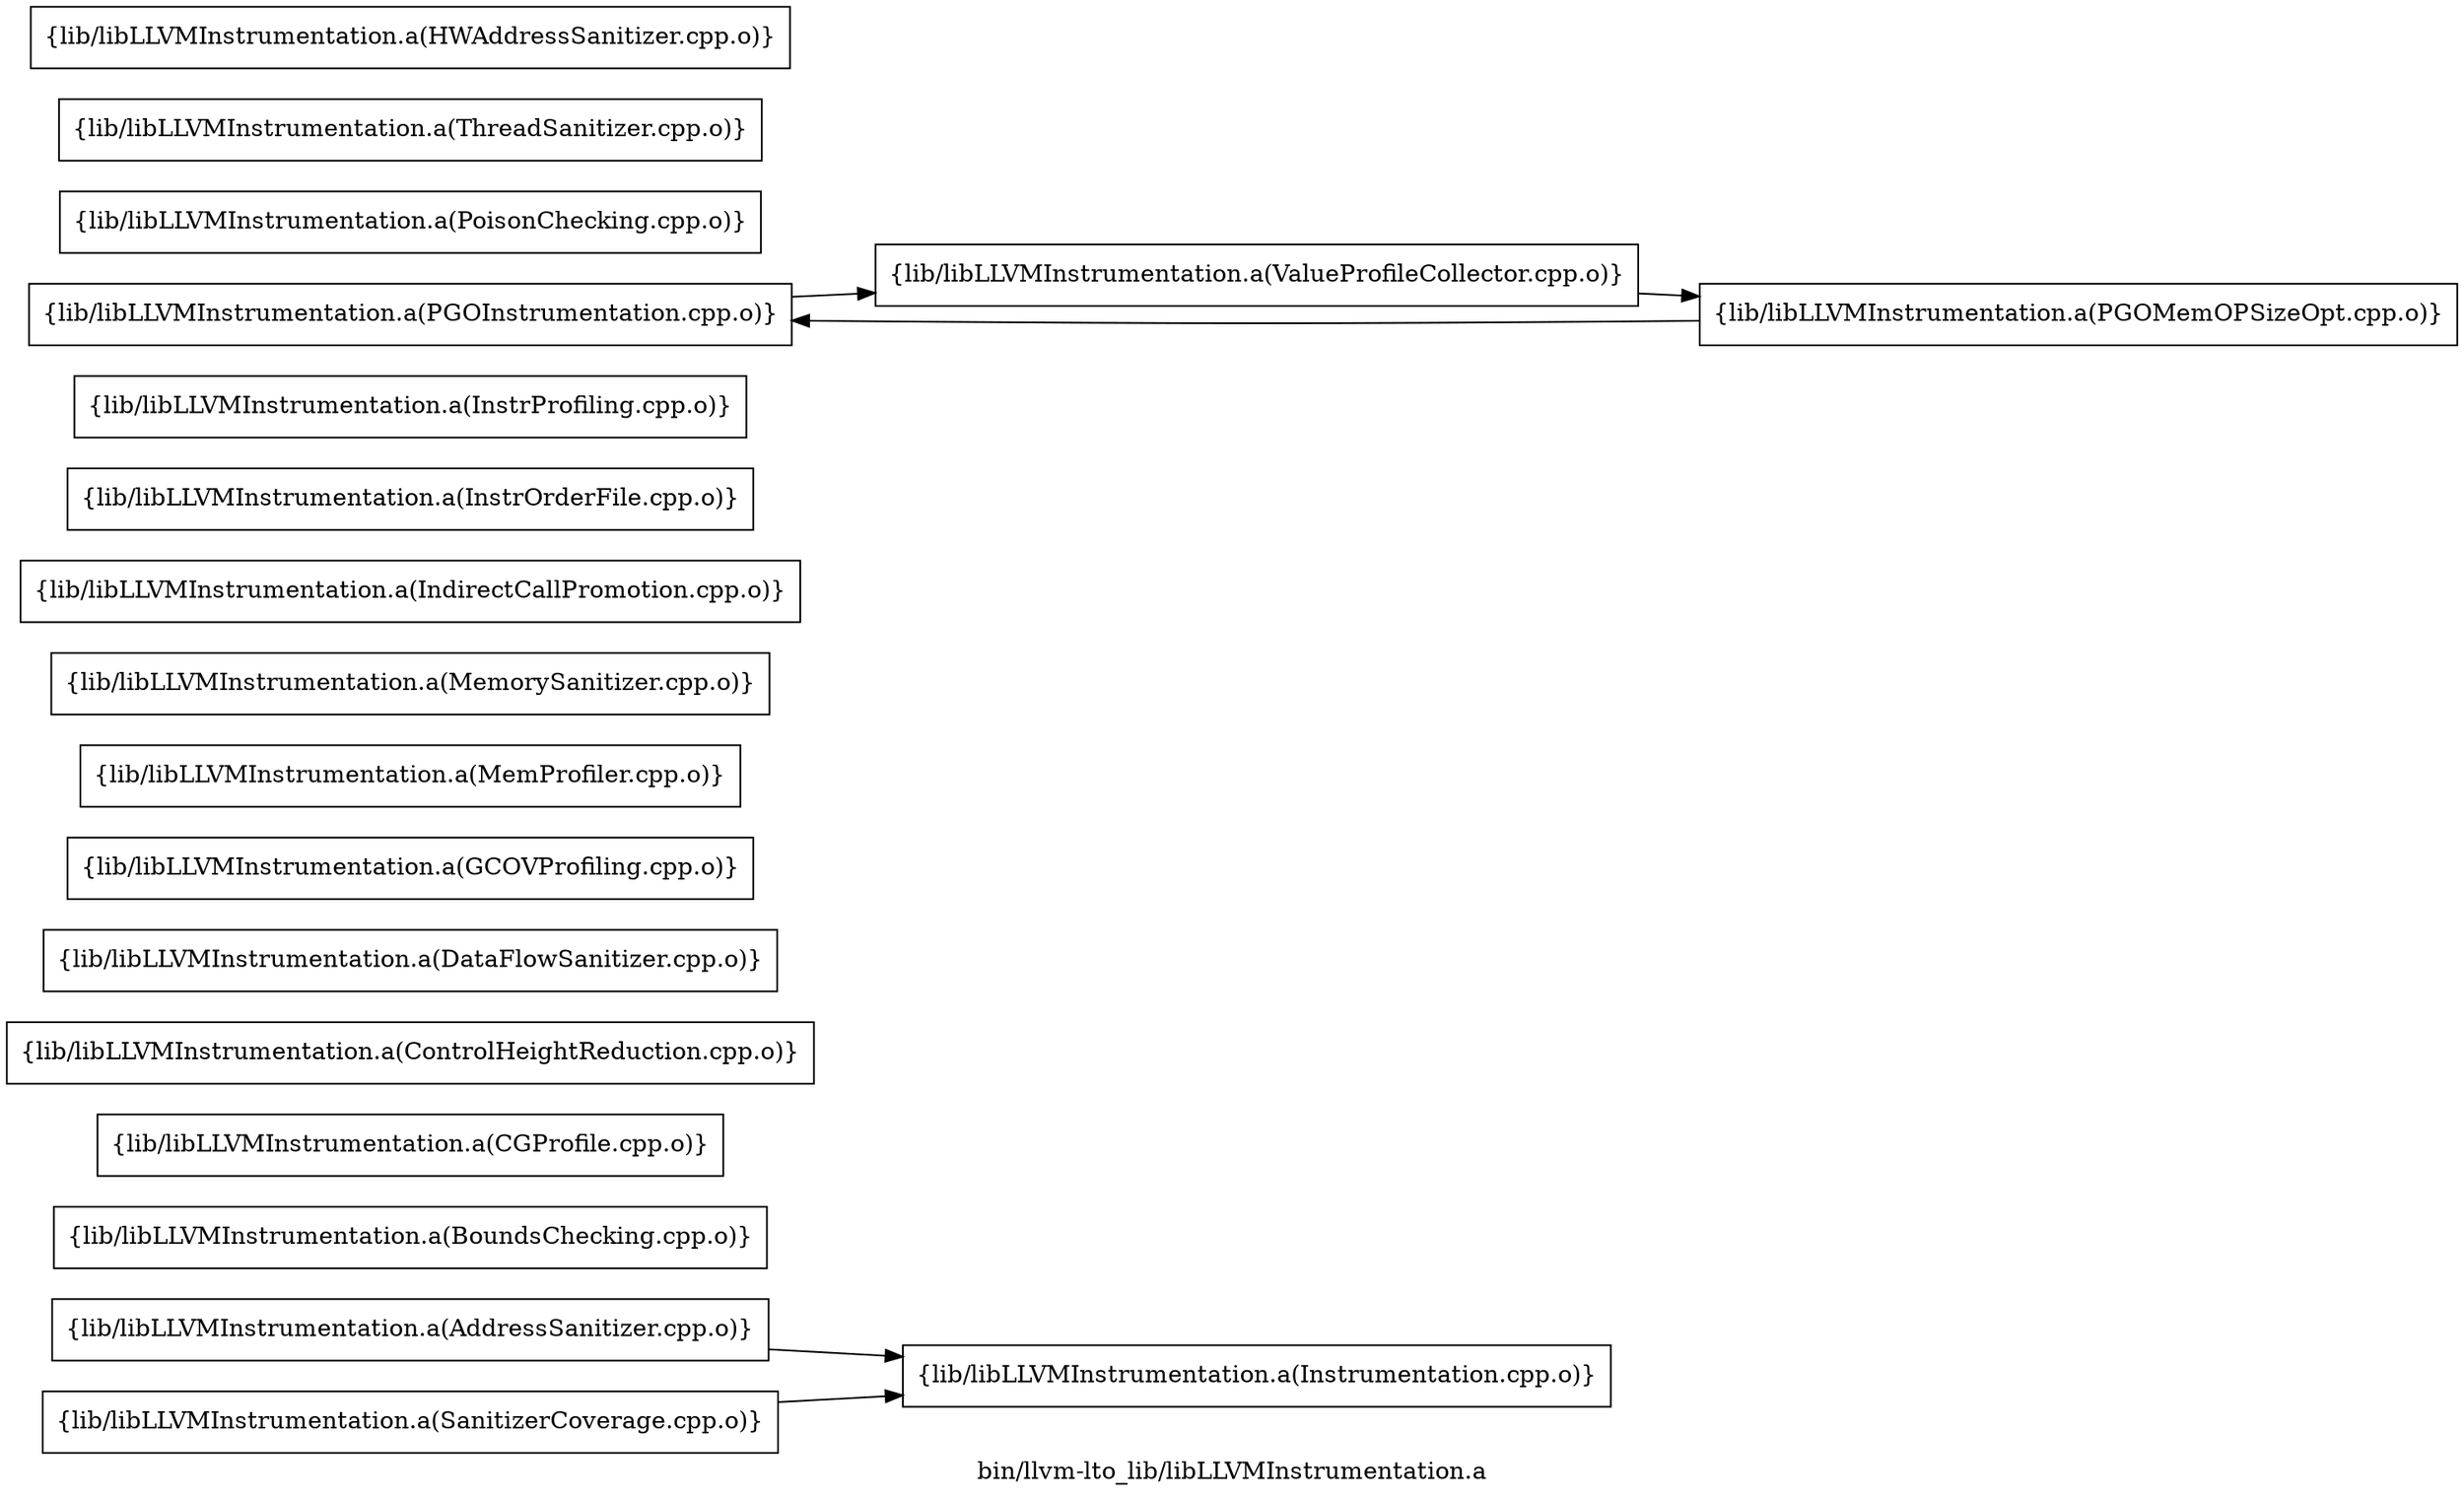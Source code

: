 digraph "bin/llvm-lto_lib/libLLVMInstrumentation.a" {
	label="bin/llvm-lto_lib/libLLVMInstrumentation.a";
	rankdir=LR;
	{ rank=same; Node0x55d60f3ed0c8;  }

	Node0x55d60f3ed0c8 [shape=record,shape=box,group=0,label="{lib/libLLVMInstrumentation.a(AddressSanitizer.cpp.o)}"];
	Node0x55d60f3ed0c8 -> Node0x55d60f3ef788;
	Node0x55d60f3ed7f8 [shape=record,shape=box,group=0,label="{lib/libLLVMInstrumentation.a(BoundsChecking.cpp.o)}"];
	Node0x55d60f3eded8 [shape=record,shape=box,group=0,label="{lib/libLLVMInstrumentation.a(CGProfile.cpp.o)}"];
	Node0x55d60f3ebf48 [shape=record,shape=box,group=0,label="{lib/libLLVMInstrumentation.a(ControlHeightReduction.cpp.o)}"];
	Node0x55d60f3ec4e8 [shape=record,shape=box,group=0,label="{lib/libLLVMInstrumentation.a(DataFlowSanitizer.cpp.o)}"];
	Node0x55d60f3ecc68 [shape=record,shape=box,group=0,label="{lib/libLLVMInstrumentation.a(GCOVProfiling.cpp.o)}"];
	Node0x55d60f3efc88 [shape=record,shape=box,group=0,label="{lib/libLLVMInstrumentation.a(MemProfiler.cpp.o)}"];
	Node0x55d60f3f0228 [shape=record,shape=box,group=0,label="{lib/libLLVMInstrumentation.a(MemorySanitizer.cpp.o)}"];
	Node0x55d60f3ef058 [shape=record,shape=box,group=0,label="{lib/libLLVMInstrumentation.a(IndirectCallPromotion.cpp.o)}"];
	Node0x55d60f3ee7e8 [shape=record,shape=box,group=0,label="{lib/libLLVMInstrumentation.a(InstrOrderFile.cpp.o)}"];
	Node0x55d60f3f01d8 [shape=record,shape=box,group=0,label="{lib/libLLVMInstrumentation.a(InstrProfiling.cpp.o)}"];
	Node0x55d60f3f0a98 [shape=record,shape=box,group=0,label="{lib/libLLVMInstrumentation.a(PGOInstrumentation.cpp.o)}"];
	Node0x55d60f3f0a98 -> Node0x55d60f3f12b8;
	Node0x55d60f3efdc8 [shape=record,shape=box,group=0,label="{lib/libLLVMInstrumentation.a(PGOMemOPSizeOpt.cpp.o)}"];
	Node0x55d60f3efdc8 -> Node0x55d60f3f0a98;
	Node0x55d60f3f16c8 [shape=record,shape=box,group=0,label="{lib/libLLVMInstrumentation.a(PoisonChecking.cpp.o)}"];
	Node0x55d60f3f0f48 [shape=record,shape=box,group=0,label="{lib/libLLVMInstrumentation.a(SanitizerCoverage.cpp.o)}"];
	Node0x55d60f3f0f48 -> Node0x55d60f3ef788;
	Node0x55d60f3f3518 [shape=record,shape=box,group=0,label="{lib/libLLVMInstrumentation.a(ThreadSanitizer.cpp.o)}"];
	Node0x55d60f3f2398 [shape=record,shape=box,group=0,label="{lib/libLLVMInstrumentation.a(HWAddressSanitizer.cpp.o)}"];
	Node0x55d60f3ef788 [shape=record,shape=box,group=0,label="{lib/libLLVMInstrumentation.a(Instrumentation.cpp.o)}"];
	Node0x55d60f3f12b8 [shape=record,shape=box,group=0,label="{lib/libLLVMInstrumentation.a(ValueProfileCollector.cpp.o)}"];
	Node0x55d60f3f12b8 -> Node0x55d60f3efdc8;
}
